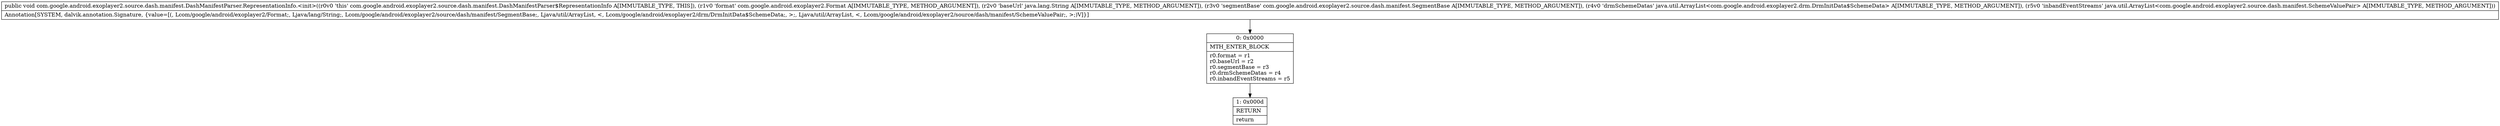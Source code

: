 digraph "CFG forcom.google.android.exoplayer2.source.dash.manifest.DashManifestParser.RepresentationInfo.\<init\>(Lcom\/google\/android\/exoplayer2\/Format;Ljava\/lang\/String;Lcom\/google\/android\/exoplayer2\/source\/dash\/manifest\/SegmentBase;Ljava\/util\/ArrayList;Ljava\/util\/ArrayList;)V" {
Node_0 [shape=record,label="{0\:\ 0x0000|MTH_ENTER_BLOCK\l|r0.format = r1\lr0.baseUrl = r2\lr0.segmentBase = r3\lr0.drmSchemeDatas = r4\lr0.inbandEventStreams = r5\l}"];
Node_1 [shape=record,label="{1\:\ 0x000d|RETURN\l|return\l}"];
MethodNode[shape=record,label="{public void com.google.android.exoplayer2.source.dash.manifest.DashManifestParser.RepresentationInfo.\<init\>((r0v0 'this' com.google.android.exoplayer2.source.dash.manifest.DashManifestParser$RepresentationInfo A[IMMUTABLE_TYPE, THIS]), (r1v0 'format' com.google.android.exoplayer2.Format A[IMMUTABLE_TYPE, METHOD_ARGUMENT]), (r2v0 'baseUrl' java.lang.String A[IMMUTABLE_TYPE, METHOD_ARGUMENT]), (r3v0 'segmentBase' com.google.android.exoplayer2.source.dash.manifest.SegmentBase A[IMMUTABLE_TYPE, METHOD_ARGUMENT]), (r4v0 'drmSchemeDatas' java.util.ArrayList\<com.google.android.exoplayer2.drm.DrmInitData$SchemeData\> A[IMMUTABLE_TYPE, METHOD_ARGUMENT]), (r5v0 'inbandEventStreams' java.util.ArrayList\<com.google.android.exoplayer2.source.dash.manifest.SchemeValuePair\> A[IMMUTABLE_TYPE, METHOD_ARGUMENT]))  | Annotation[SYSTEM, dalvik.annotation.Signature, \{value=[(, Lcom\/google\/android\/exoplayer2\/Format;, Ljava\/lang\/String;, Lcom\/google\/android\/exoplayer2\/source\/dash\/manifest\/SegmentBase;, Ljava\/util\/ArrayList, \<, Lcom\/google\/android\/exoplayer2\/drm\/DrmInitData$SchemeData;, \>;, Ljava\/util\/ArrayList, \<, Lcom\/google\/android\/exoplayer2\/source\/dash\/manifest\/SchemeValuePair;, \>;)V]\}]\l}"];
MethodNode -> Node_0;
Node_0 -> Node_1;
}

